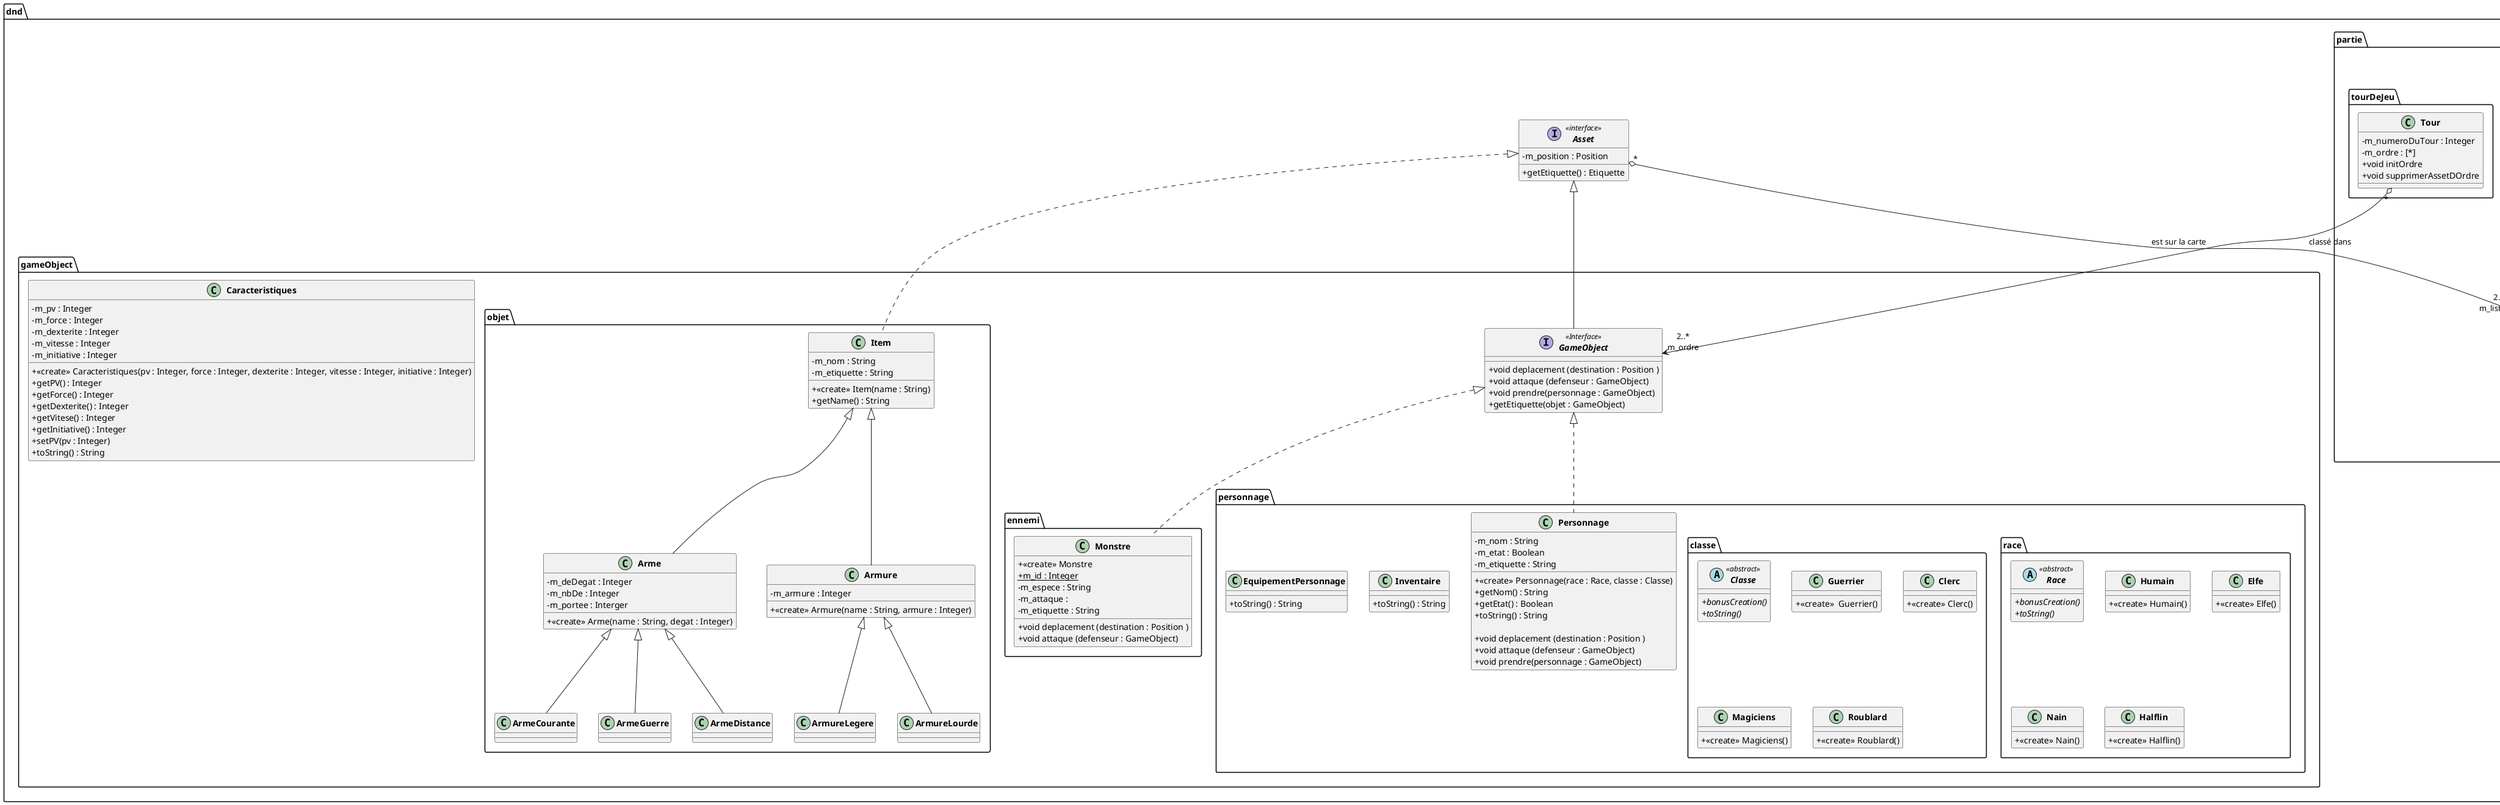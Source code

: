 @startuml

skinparam classAttributeIconSize 0
skinparam classFontStyle Bold
skinparam style strictuml hide empty members
'skinparam linetype ortho

'dnd/
'   Affichage/
'   des/
'   partie/
'       tourDeJeu/
'       donjon/
'   gameObject/
'       personnage/
'           race/
'           classe/
'       ennemi/
'       objet/


class Main
{

}

package dnd
{
    package affichage
    {
        class Affichage
        {
            + void afficherInfoDonjon
            + void afficherCarte
            + void afficherInfoPerso
            + void afficherInfoTour
            + afficherCreaPerso: string[*]
            + void afficherCreaMonstreObjet
        }
    }
    package des
    {
        class Des
        {
            +Integer lancerDes (nombreDeDes : Integer, nombreDeFace : Integer)
        }
    }

    package partie
    {
        package tourDeJeu
        {
            class Tour
            {
                -m_numeroDuTour : Integer
                -m_ordre : [*]
                + void initOrdre
                + void supprimerAssetDOrdre
                'contient les monstres et personnages dans l'ordre de leur initiative
                ' methode déroulement du tour : appel des gameObject dans l'ordre d'initiative
                'methode qui enleve un monstre ou personnage mort de m_ordre
            }

        }

        package donjon
        {
            class Carte
            {
                -m_max_x : Integer
                -m_max_y : Case
                -m_grille[*] : Case  'grille[int][int] = Case
                -m_emplacementAsset : Map<id : String, position : Position>
                +<<create>> Carte (x : Integer, y : Integer)
                + getQuoiEstIci(ici : Case) : Asset[*]
                + getOuEstQuoi(quoi : Asset) : Position
                + void addAsset(asset : Asset, cse : Case)
                + void removeAsset(asset : Asset, cse : Case)
            }

            class Case
            {
                -m_x : Integer
                -m_y : Integer
                -m_listAsset[*] : Asset
                + <<create>> Case (position : Position)
                + calculDistance(destination_x : Integer, destination_y: Integer) : Float
                + getContenu() : Asset[*]
                + getX(): Integer
                + getY() : Integer
                + equalsPosition (other Case) : boolean
            }

        }
    }

    package gameObject
    {
        package personnage
        {
            package race
            {
                abstract class Race <<abstract>>
                {
                    +{abstract} bonusCreation()
                    +{abstract} toString()
                }

                class Humain
                {
                    +<<create>> Humain()
                }

                class Elfe
                {
                    +<<create>> Elfe()
                }

                class Nain
                {
                    +<<create>> Nain()
                }

                class Halflin
                {
                    +<<create>> Halflin()
                }
            }

            package classe
            {
                abstract class Classe <<abstract>>
                {
                    +{abstract} bonusCreation()
                    +{abstract} toString()
                }

                class Guerrier
                {
                    +<<create>>  Guerrier()
                }

                class Clerc
                {
                    +<<create>> Clerc()
                }

                class Magiciens
                {
                    +<<create>> Magiciens()
                }

                class Roublard
                {
                    +<<create>> Roublard()
                }
            }

            class Personnage implements  dnd.gameObject.GameObject
            {
                +<<create>> Personnage(race : Race, classe : Classe)
                - m_nom : String
                - m_etat : Boolean
                - m_etiquette : String
                ' Race : mettre une composition
                ' Classe : mettre une composition
                ' Inventaire d'équipements : mettre une composition
                ' Équipements : mettre une composition
                + getNom() : String
                + getEtat() : Boolean
                + toString() : String

                +void deplacement (destination : Position )
                +void attaque (defenseur : GameObject)
                +void prendre(personnage : GameObject)
            }

            class Inventaire
            {
                + toString() : String
            }

            class EquipementPersonnage
            {
                + toString() : String
            }
        }

        package ennemi
        {
            class Monstre implements dnd.gameObject.GameObject
            {
                +<<create>> Monstre
                + {static} m_id : Integer
                - m_espece : String
                - m_attaque :
                - m_etiquette : String
                ' Objet caractérisitique

                ' Faire une énumeration des especes pour acceder à leurs caractéristique
                +void deplacement (destination : Position )
                +void attaque (defenseur : GameObject)
            }
        }

        package objet
        {
            class Item implements dnd.Asset
            {
                - m_nom : String
                - m_etiquette : String
                + <<create>> Item(name : String)
                + getName() : String
            }

            class Arme extends Item
            {
                - m_deDegat : Integer
                - m_nbDe : Integer
                - m_portee : Interger
                + <<create>> Arme(name : String, degat : Integer)
            }

            class Armure extends Item
            {
                - m_armure : Integer
                + <<create>> Armure(name : String, armure : Integer)
            }

            class ArmeCourante extends Arme
            {

            }

            class ArmeGuerre extends Arme
            {

            }

            class ArmeDistance extends Arme
            {

            }

            class ArmureLegere extends Armure
            {

            }

            class ArmureLourde extends Armure
            {

            }
        }

        interface GameObject <<Interface>> implements dnd.Asset
        {
            +void deplacement (destination : Position )
            +void attaque (defenseur : GameObject)
            +void prendre(personnage : GameObject)
            +getEtiquette(objet : GameObject)
        }

        class Caracteristiques
        {
            ' Membres de la classe
            - m_pv : Integer
            - m_force : Integer
            - m_dexterite : Integer
            - m_vitesse : Integer
            - m_initiative : Integer
            ' Ctor
            + <<create>> Caracteristiques(pv : Integer, force : Integer, dexterite : Integer, vitesse : Integer, initiative : Integer)
            ' Getters
            + getPV() : Integer
            + getForce() : Integer
            + getDexterite() : Integer
            + getVitese() : Integer
            + getInitiative() : Integer
            ' Setters
            + setPV(pv : Integer)
            + toString() : String
        }
    }

    interface Asset <<interface>>
    {
        -m_position : Position


        +getEtiquette() : Etiquette
    }
}

'ARBORESCENCE et CLASSE
'dnd/ASSET
'   des/DES
'   partie/
'       tourDeJeu/TOUR
'       donjon/CARTE-CASE-POSITION
'   gameObject/GAMEOBJECT-CARACTERISTIQUE
'       personnage/PERSONNAGE-INVENTAIRE-EQUIPEMENTPERSONNAGE
'           race/HUMAIN-ELFE-NAIN-HALFLIN
'           classe/GUERRIER-CLERC-MAGICIEN-ROUBLARD
'       ennemi/MONSTRE
'       objet/ITEM-ARME-ARMURE(et leurs impléments)


'Relations
dnd.Asset "*" o--> "2..*\nm_listAsset" dnd.partie.donjon.Carte : est sur la carte

dnd.partie.tourDeJeu.Tour "*" o--> "2..*\nm_ordre" dnd.gameObject.GameObject : classé dans

dnd.partie.donjon.Case "1" *--> "1\nm_grille" dnd.partie.donjon.Carte : belongs to
'dnd.partie.donjon.Carte "*" *--> "- m_listeGameObjectPosition[*] : Position selon GameObject (hashmap)" dnd.GameObject.GameObject : possède
'dnd.partie.donjon.Carte "*" *--> "- m_listPositionGameObject[*] : GameObject selon la Position (hashmap)" dnd.GameObject.GameObject : possède

'dnd.partie.donjon.Position "1" *-->  "- m_position : Position" dnd.partie.donjon.Case

'dnd.gameObject.Personnage "*" *--> "1" dnd.gameObject.personnage.Race
'dnd.gameObject.Personnage "*" *--> dnd.gameObject.personnage.Classe
'dnd.gameObject.Personnage "*" *--> "1" dnd.gameObject.Caracteristiques : possède
'dnd.gameObject.Personnage "1" *--> "est équipé de" dnd.gameObject.personnage.EquipementPersonnage
'dnd.gameObject.Personnage "1" *--> "possède" dnd.gameObject.personnage.Inventaire : possède

'dnd.gameObject.personnage.Inventaire "*" o--  "*\n- m_items : Objets du personnage" dnd.gameObject.objet.Item : possède

'dnd.gameObject.personnage.EquipementPersonnage "1" o-- "- m_arme_equipee : Arme\n - m_armure_equipee : Armure" dnd.gameObject.objet.Item : est équipé de

'Race "*" *--> "Peut être" Humain
'Race "*" *--> "Peut être" Elfe
'Race "*" *--> "Peut être" Nain
'Race "*" *--> "Peut être" Halflin

'Classe "*" *--> "1" Guerrier : peut être
'Classe "*" *--> "1" Clerc : peut être
'Classe "*" *--> "1" Magiciens : peut être
'Classe "*" *--> "1" Roublard : peut être

' Item "*" *--> "- m_degat : (dé)\n- m_portee : Integer" ArmeCourante: contient des
' Item "*" *--> "- m_degat : (dé)\n- m_portee : Integer" ArmeGuerre: contient des
' Item "*" *--> "- m_degat : (dé)\n- m_portee : Integer" ArmeDistance: contient des
' Item "*" *--> "- m_armure : Integer" ArmureLegere: contient des
' Item "*" *--> "- " ArmureLourde: contient des

@enduml
